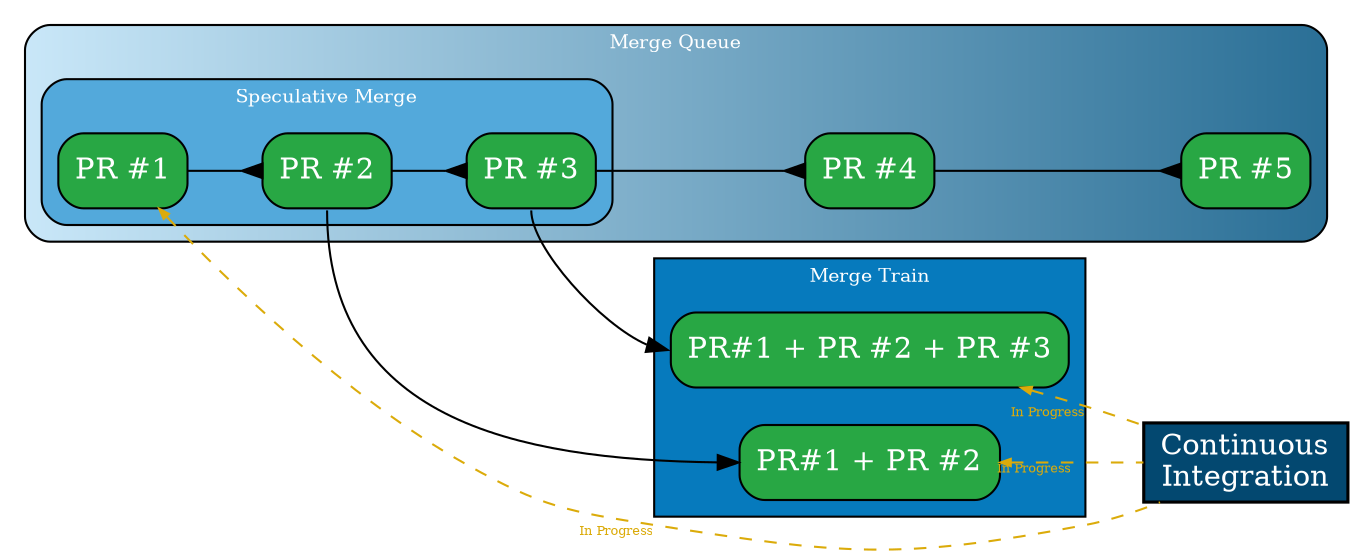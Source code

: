 strict digraph g {
    rankdir="LR"
    node [group="pr", shape=box, style="rounded,filled", fillcolor="#53A9DB", fillcolor="#28A744", fontcolor=white]
    edge [arrowhead=inv]

    subgraph cluster_mergequeue {
        label = "Merge Queue"
        style="filled,rounded,striped"
        fillcolor="#C9E7F8:#2A6F96"
        fontcolor=white
        fontsize="9pt"

        subgraph cluster_specmerge {
            label="Speculative Merge"
            style="rounded,filled"
            fillcolor="#53A9DB"
            fontcolor=white
            fontsize="9pt"
            pr1 [label="PR #1"]
            pr2 [label="PR #2"]
            pr3 [label="PR #3"]
            pr1 -> pr2;
            pr2 -> pr3;
        }

        pr4 [label="PR #4"]
        pr5 [label="PR #5"]
        pr3 ->pr4;
        pr4 ->pr5;
    }

    subgraph cluster_mergetrain {
        label = "Merge Train"
        fillcolor="#067ABD"
        style="filled"
        fontcolor=white
        fontsize="9pt"
        traincar1 [label="PR#1 + PR #2"]
        traincar2 [label="PR#1 + PR #2 + PR #3"]
    }

    edge [arrowhead=normal]
    pr2:s -> traincar1:w
    pr3:s -> traincar2:w

    subgraph ci {
        // CI connections
        ci [label="Continuous\nIntegration", fixedsize=false, style="filled", fillcolor="#034870", fontcolor=white, penwidth=1.5]
        edge [arrowhead=none, style=dashed, arrowsize=0.5, arrowtail=normal, color="#DBAB0A", dir=both, penwidth=1, xlabel="In Progress", fontcolor="#DBAB0A", fontsize="6pt"];
        traincar1 -> ci;
        traincar2 -> ci;
        pr1 -> ci;
    }
}
